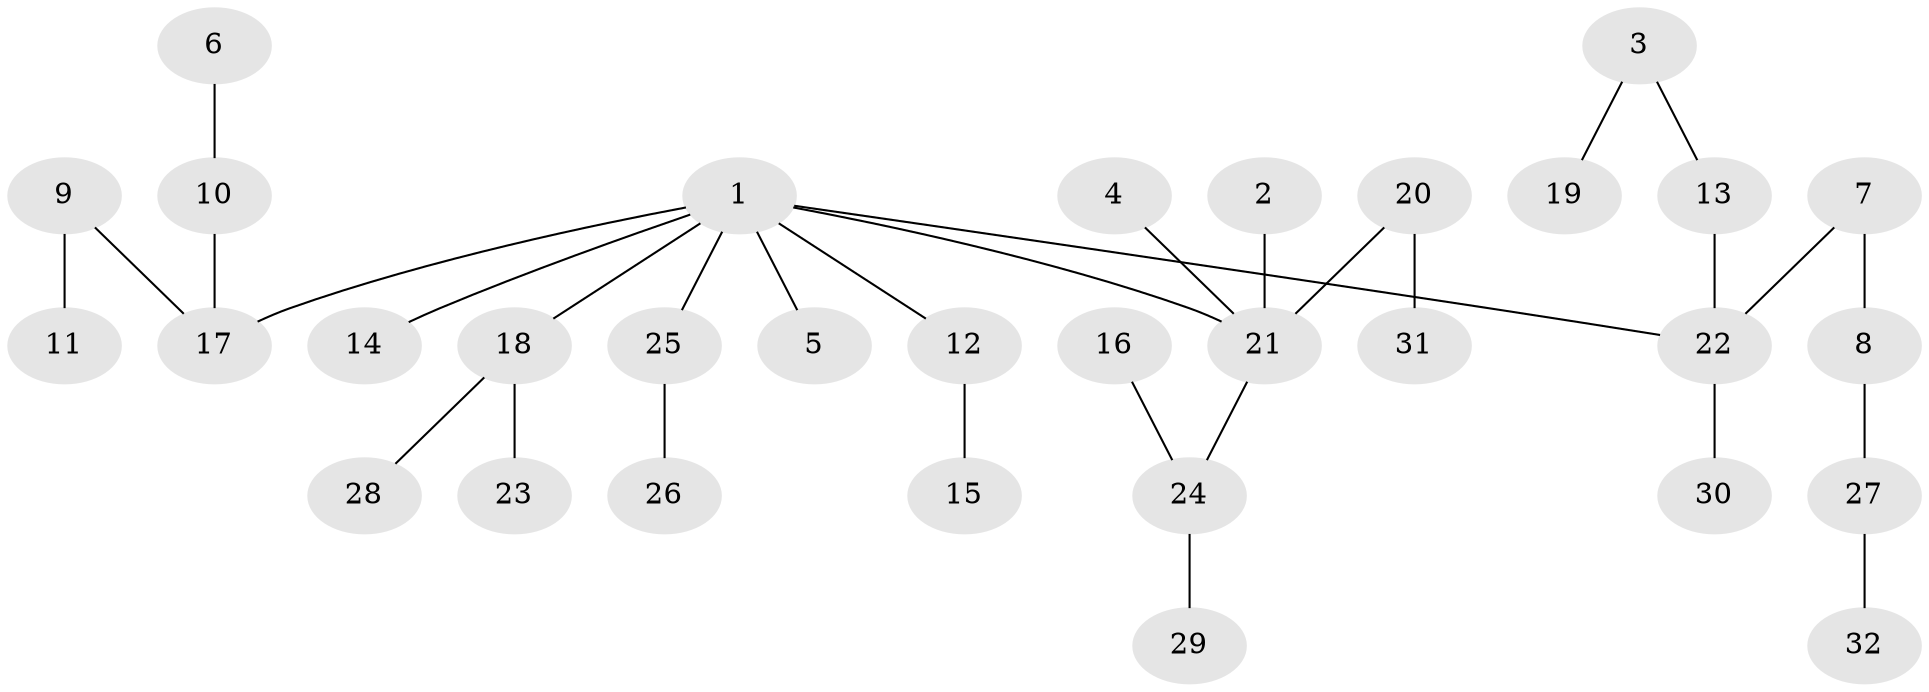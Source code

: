// original degree distribution, {4: 0.078125, 5: 0.03125, 3: 0.171875, 6: 0.015625, 2: 0.1875, 1: 0.515625}
// Generated by graph-tools (version 1.1) at 2025/26/03/09/25 03:26:23]
// undirected, 32 vertices, 31 edges
graph export_dot {
graph [start="1"]
  node [color=gray90,style=filled];
  1;
  2;
  3;
  4;
  5;
  6;
  7;
  8;
  9;
  10;
  11;
  12;
  13;
  14;
  15;
  16;
  17;
  18;
  19;
  20;
  21;
  22;
  23;
  24;
  25;
  26;
  27;
  28;
  29;
  30;
  31;
  32;
  1 -- 5 [weight=1.0];
  1 -- 12 [weight=1.0];
  1 -- 14 [weight=1.0];
  1 -- 17 [weight=1.0];
  1 -- 18 [weight=1.0];
  1 -- 21 [weight=1.0];
  1 -- 22 [weight=1.0];
  1 -- 25 [weight=1.0];
  2 -- 21 [weight=1.0];
  3 -- 13 [weight=1.0];
  3 -- 19 [weight=1.0];
  4 -- 21 [weight=1.0];
  6 -- 10 [weight=1.0];
  7 -- 8 [weight=1.0];
  7 -- 22 [weight=1.0];
  8 -- 27 [weight=1.0];
  9 -- 11 [weight=1.0];
  9 -- 17 [weight=1.0];
  10 -- 17 [weight=1.0];
  12 -- 15 [weight=1.0];
  13 -- 22 [weight=1.0];
  16 -- 24 [weight=1.0];
  18 -- 23 [weight=1.0];
  18 -- 28 [weight=1.0];
  20 -- 21 [weight=1.0];
  20 -- 31 [weight=1.0];
  21 -- 24 [weight=1.0];
  22 -- 30 [weight=1.0];
  24 -- 29 [weight=1.0];
  25 -- 26 [weight=1.0];
  27 -- 32 [weight=1.0];
}
